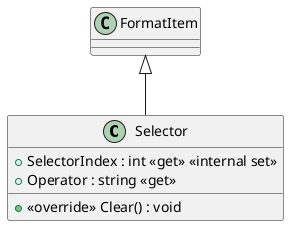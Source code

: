 @startuml
class Selector {
    + <<override>> Clear() : void
    + SelectorIndex : int <<get>> <<internal set>>
    + Operator : string <<get>>
}
FormatItem <|-- Selector
@enduml
